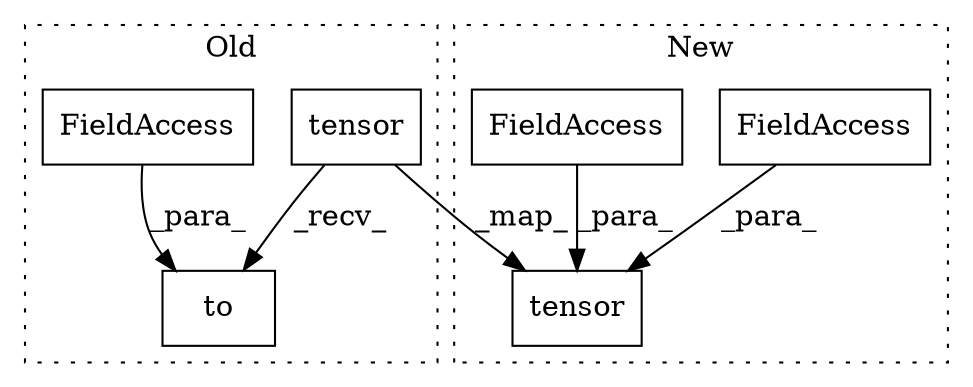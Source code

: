 digraph G {
subgraph cluster0 {
1 [label="tensor" a="32" s="9124,9299" l="7,1" shape="box"];
5 [label="to" a="32" s="9301,9310" l="3,1" shape="box"];
6 [label="FieldAccess" a="22" s="9304" l="6" shape="box"];
label = "Old";
style="dotted";
}
subgraph cluster1 {
2 [label="tensor" a="32" s="9595,9783" l="7,1" shape="box"];
3 [label="FieldAccess" a="22" s="9778" l="5" shape="box"];
4 [label="FieldAccess" a="22" s="9771" l="6" shape="box"];
label = "New";
style="dotted";
}
1 -> 5 [label="_recv_"];
1 -> 2 [label="_map_"];
3 -> 2 [label="_para_"];
4 -> 2 [label="_para_"];
6 -> 5 [label="_para_"];
}